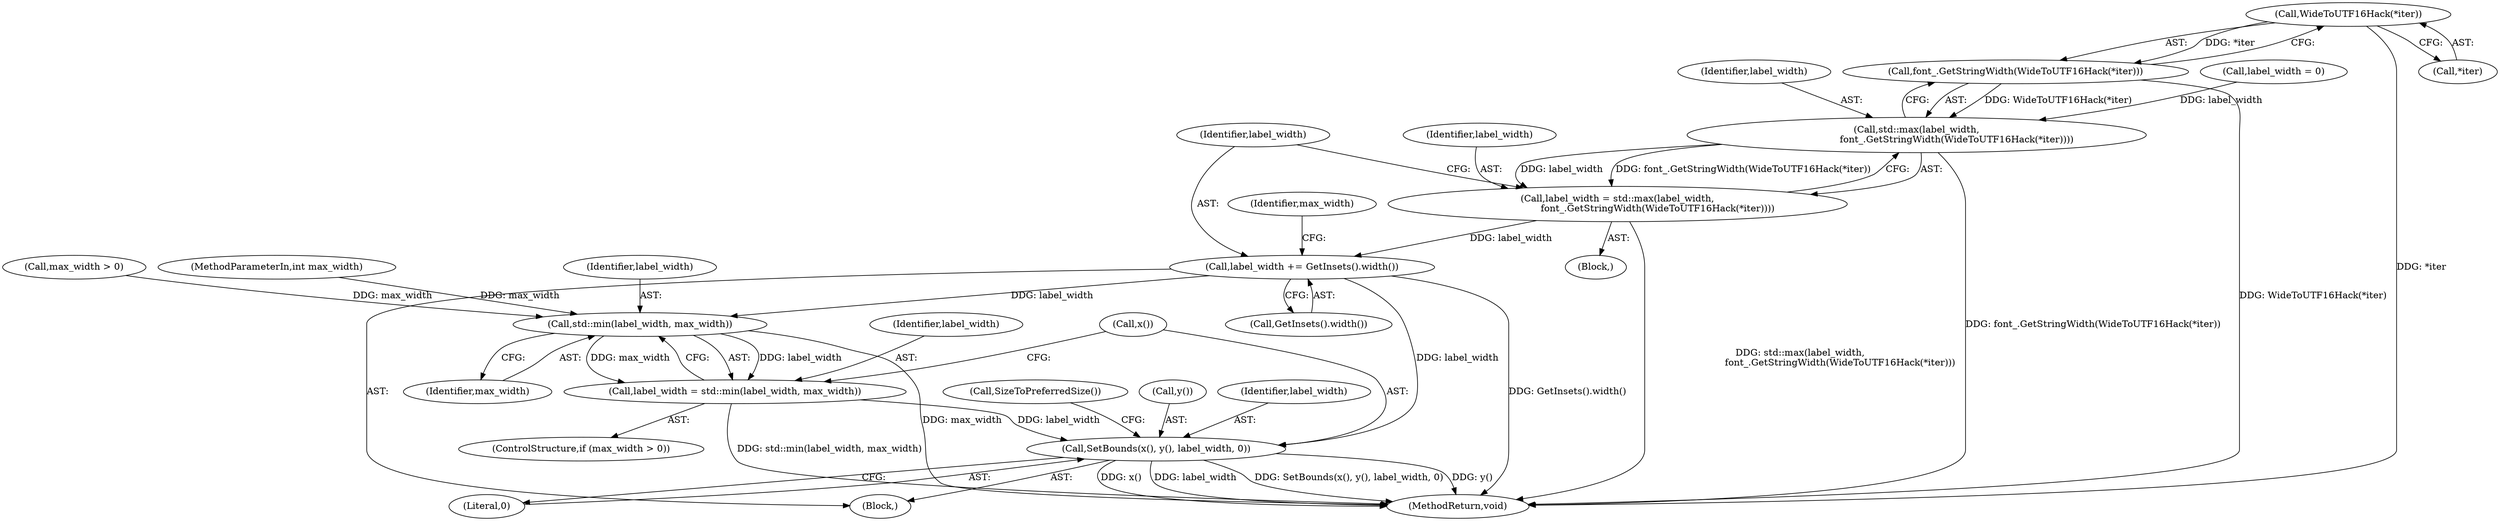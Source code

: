 digraph "1_Chrome_dabd6f450e9594a8962ef6f79447a8bfdc1c9f05_0@del" {
"1000127" [label="(Call,WideToUTF16Hack(*iter))"];
"1000126" [label="(Call,font_.GetStringWidth(WideToUTF16Hack(*iter)))"];
"1000124" [label="(Call,std::max(label_width,\n                           font_.GetStringWidth(WideToUTF16Hack(*iter))))"];
"1000122" [label="(Call,label_width = std::max(label_width,\n                           font_.GetStringWidth(WideToUTF16Hack(*iter))))"];
"1000130" [label="(Call,label_width += GetInsets().width())"];
"1000139" [label="(Call,std::min(label_width, max_width))"];
"1000137" [label="(Call,label_width = std::min(label_width, max_width))"];
"1000142" [label="(Call,SetBounds(x(), y(), label_width, 0))"];
"1000127" [label="(Call,WideToUTF16Hack(*iter))"];
"1000126" [label="(Call,font_.GetStringWidth(WideToUTF16Hack(*iter)))"];
"1000145" [label="(Identifier,label_width)"];
"1000139" [label="(Call,std::min(label_width, max_width))"];
"1000124" [label="(Call,std::max(label_width,\n                           font_.GetStringWidth(WideToUTF16Hack(*iter))))"];
"1000125" [label="(Identifier,label_width)"];
"1000111" [label="(Call,label_width = 0)"];
"1000143" [label="(Call,x())"];
"1000135" [label="(Identifier,max_width)"];
"1000133" [label="(ControlStructure,if (max_width > 0))"];
"1000137" [label="(Call,label_width = std::min(label_width, max_width))"];
"1000142" [label="(Call,SetBounds(x(), y(), label_width, 0))"];
"1000132" [label="(Call,GetInsets().width())"];
"1000140" [label="(Identifier,label_width)"];
"1000134" [label="(Call,max_width > 0)"];
"1000122" [label="(Call,label_width = std::max(label_width,\n                           font_.GetStringWidth(WideToUTF16Hack(*iter))))"];
"1000138" [label="(Identifier,label_width)"];
"1000121" [label="(Block,)"];
"1000141" [label="(Identifier,max_width)"];
"1000146" [label="(Literal,0)"];
"1000101" [label="(MethodParameterIn,int max_width)"];
"1000131" [label="(Identifier,label_width)"];
"1000102" [label="(Block,)"];
"1000147" [label="(Call,SizeToPreferredSize())"];
"1000148" [label="(MethodReturn,void)"];
"1000123" [label="(Identifier,label_width)"];
"1000128" [label="(Call,*iter)"];
"1000130" [label="(Call,label_width += GetInsets().width())"];
"1000144" [label="(Call,y())"];
"1000127" -> "1000126"  [label="AST: "];
"1000127" -> "1000128"  [label="CFG: "];
"1000128" -> "1000127"  [label="AST: "];
"1000126" -> "1000127"  [label="CFG: "];
"1000127" -> "1000148"  [label="DDG: *iter"];
"1000127" -> "1000126"  [label="DDG: *iter"];
"1000126" -> "1000124"  [label="AST: "];
"1000124" -> "1000126"  [label="CFG: "];
"1000126" -> "1000148"  [label="DDG: WideToUTF16Hack(*iter)"];
"1000126" -> "1000124"  [label="DDG: WideToUTF16Hack(*iter)"];
"1000124" -> "1000122"  [label="AST: "];
"1000125" -> "1000124"  [label="AST: "];
"1000122" -> "1000124"  [label="CFG: "];
"1000124" -> "1000148"  [label="DDG: font_.GetStringWidth(WideToUTF16Hack(*iter))"];
"1000124" -> "1000122"  [label="DDG: label_width"];
"1000124" -> "1000122"  [label="DDG: font_.GetStringWidth(WideToUTF16Hack(*iter))"];
"1000111" -> "1000124"  [label="DDG: label_width"];
"1000122" -> "1000121"  [label="AST: "];
"1000123" -> "1000122"  [label="AST: "];
"1000131" -> "1000122"  [label="CFG: "];
"1000122" -> "1000148"  [label="DDG: std::max(label_width,\n                           font_.GetStringWidth(WideToUTF16Hack(*iter)))"];
"1000122" -> "1000130"  [label="DDG: label_width"];
"1000130" -> "1000102"  [label="AST: "];
"1000130" -> "1000132"  [label="CFG: "];
"1000131" -> "1000130"  [label="AST: "];
"1000132" -> "1000130"  [label="AST: "];
"1000135" -> "1000130"  [label="CFG: "];
"1000130" -> "1000148"  [label="DDG: GetInsets().width()"];
"1000130" -> "1000139"  [label="DDG: label_width"];
"1000130" -> "1000142"  [label="DDG: label_width"];
"1000139" -> "1000137"  [label="AST: "];
"1000139" -> "1000141"  [label="CFG: "];
"1000140" -> "1000139"  [label="AST: "];
"1000141" -> "1000139"  [label="AST: "];
"1000137" -> "1000139"  [label="CFG: "];
"1000139" -> "1000148"  [label="DDG: max_width"];
"1000139" -> "1000137"  [label="DDG: label_width"];
"1000139" -> "1000137"  [label="DDG: max_width"];
"1000134" -> "1000139"  [label="DDG: max_width"];
"1000101" -> "1000139"  [label="DDG: max_width"];
"1000137" -> "1000133"  [label="AST: "];
"1000138" -> "1000137"  [label="AST: "];
"1000143" -> "1000137"  [label="CFG: "];
"1000137" -> "1000148"  [label="DDG: std::min(label_width, max_width)"];
"1000137" -> "1000142"  [label="DDG: label_width"];
"1000142" -> "1000102"  [label="AST: "];
"1000142" -> "1000146"  [label="CFG: "];
"1000143" -> "1000142"  [label="AST: "];
"1000144" -> "1000142"  [label="AST: "];
"1000145" -> "1000142"  [label="AST: "];
"1000146" -> "1000142"  [label="AST: "];
"1000147" -> "1000142"  [label="CFG: "];
"1000142" -> "1000148"  [label="DDG: SetBounds(x(), y(), label_width, 0)"];
"1000142" -> "1000148"  [label="DDG: y()"];
"1000142" -> "1000148"  [label="DDG: x()"];
"1000142" -> "1000148"  [label="DDG: label_width"];
}
